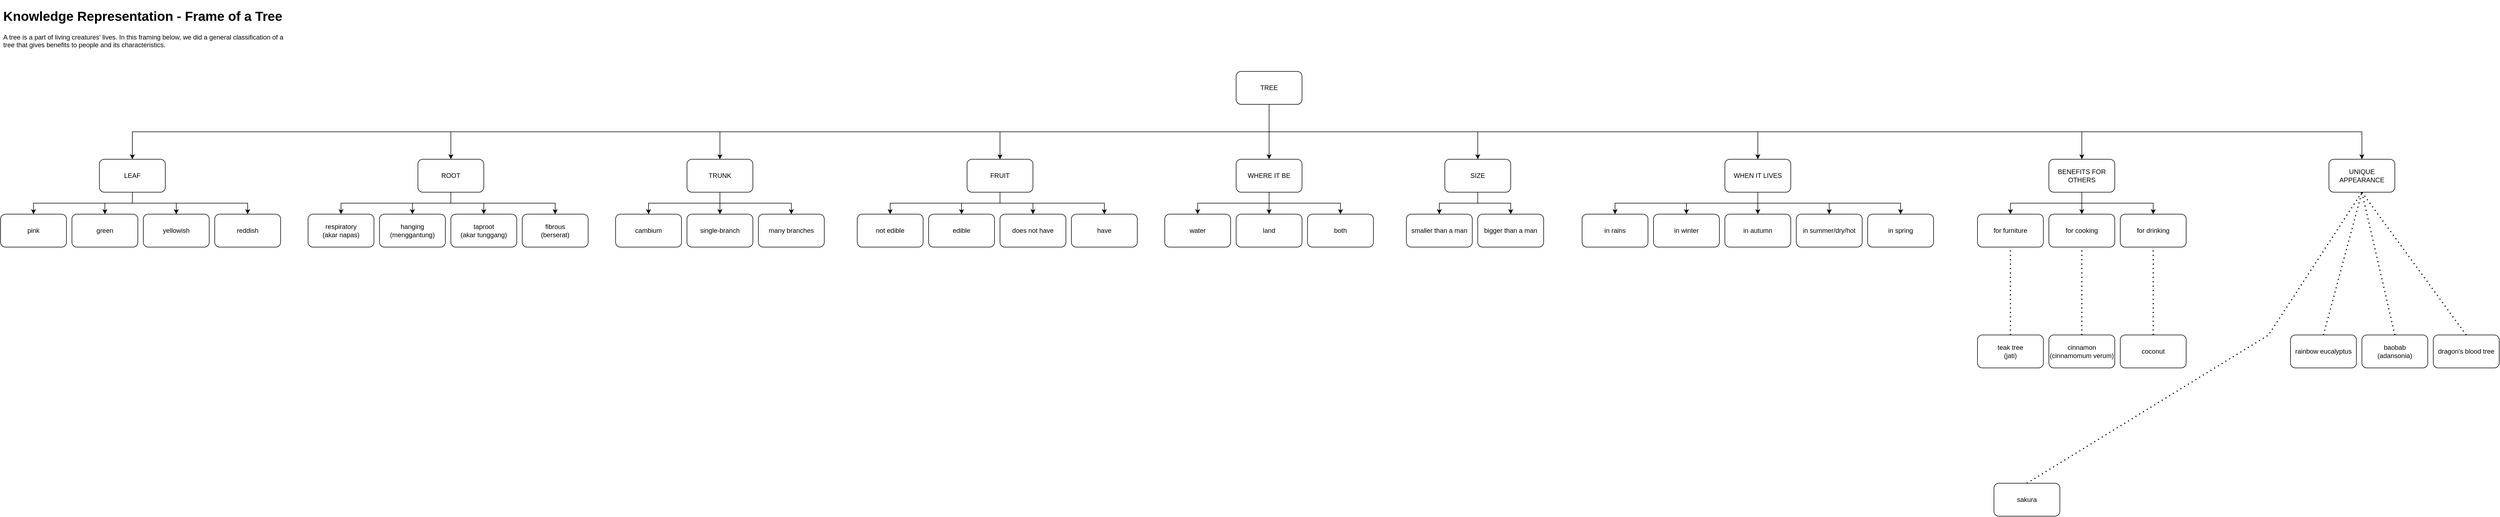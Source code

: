 <mxfile version="22.0.2" type="github">
  <diagram name="Page-1" id="VamGIzNKpwc7s970Tre1">
    <mxGraphModel dx="1493" dy="779" grid="1" gridSize="10" guides="1" tooltips="1" connect="1" arrows="1" fold="1" page="1" pageScale="1" pageWidth="4681" pageHeight="3300" math="0" shadow="0">
      <root>
        <mxCell id="0" />
        <mxCell id="1" parent="0" />
        <mxCell id="7gPwKNryhRfNA0f3-mIV-33" style="edgeStyle=orthogonalEdgeStyle;rounded=0;orthogonalLoop=1;jettySize=auto;html=1;exitX=0.5;exitY=1;exitDx=0;exitDy=0;entryX=0.5;entryY=0;entryDx=0;entryDy=0;" edge="1" parent="1" source="4E5iEo_VykhNrtmiLAlS-1" target="4E5iEo_VykhNrtmiLAlS-13">
          <mxGeometry relative="1" as="geometry" />
        </mxCell>
        <mxCell id="7gPwKNryhRfNA0f3-mIV-34" style="edgeStyle=orthogonalEdgeStyle;rounded=0;orthogonalLoop=1;jettySize=auto;html=1;exitX=0.5;exitY=1;exitDx=0;exitDy=0;entryX=0.5;entryY=0;entryDx=0;entryDy=0;" edge="1" parent="1" source="4E5iEo_VykhNrtmiLAlS-1" target="4E5iEo_VykhNrtmiLAlS-10">
          <mxGeometry relative="1" as="geometry" />
        </mxCell>
        <mxCell id="7gPwKNryhRfNA0f3-mIV-35" style="edgeStyle=orthogonalEdgeStyle;rounded=0;orthogonalLoop=1;jettySize=auto;html=1;exitX=0.5;exitY=1;exitDx=0;exitDy=0;entryX=0.5;entryY=0;entryDx=0;entryDy=0;" edge="1" parent="1" source="4E5iEo_VykhNrtmiLAlS-1" target="4E5iEo_VykhNrtmiLAlS-12">
          <mxGeometry relative="1" as="geometry" />
        </mxCell>
        <mxCell id="7gPwKNryhRfNA0f3-mIV-36" style="edgeStyle=orthogonalEdgeStyle;rounded=0;orthogonalLoop=1;jettySize=auto;html=1;exitX=0.5;exitY=1;exitDx=0;exitDy=0;entryX=0.5;entryY=0;entryDx=0;entryDy=0;" edge="1" parent="1" source="4E5iEo_VykhNrtmiLAlS-1" target="4E5iEo_VykhNrtmiLAlS-26">
          <mxGeometry relative="1" as="geometry" />
        </mxCell>
        <mxCell id="7gPwKNryhRfNA0f3-mIV-37" style="edgeStyle=orthogonalEdgeStyle;rounded=0;orthogonalLoop=1;jettySize=auto;html=1;exitX=0.5;exitY=1;exitDx=0;exitDy=0;entryX=0.5;entryY=0;entryDx=0;entryDy=0;" edge="1" parent="1" source="4E5iEo_VykhNrtmiLAlS-1" target="4E5iEo_VykhNrtmiLAlS-27">
          <mxGeometry relative="1" as="geometry" />
        </mxCell>
        <mxCell id="7gPwKNryhRfNA0f3-mIV-39" style="edgeStyle=orthogonalEdgeStyle;rounded=0;orthogonalLoop=1;jettySize=auto;html=1;exitX=0.5;exitY=1;exitDx=0;exitDy=0;entryX=0.5;entryY=0;entryDx=0;entryDy=0;" edge="1" parent="1" source="4E5iEo_VykhNrtmiLAlS-1" target="4E5iEo_VykhNrtmiLAlS-14">
          <mxGeometry relative="1" as="geometry" />
        </mxCell>
        <mxCell id="7gPwKNryhRfNA0f3-mIV-40" style="edgeStyle=orthogonalEdgeStyle;rounded=0;orthogonalLoop=1;jettySize=auto;html=1;exitX=0.5;exitY=1;exitDx=0;exitDy=0;entryX=0.5;entryY=0;entryDx=0;entryDy=0;" edge="1" parent="1" source="4E5iEo_VykhNrtmiLAlS-1" target="4E5iEo_VykhNrtmiLAlS-11">
          <mxGeometry relative="1" as="geometry" />
        </mxCell>
        <mxCell id="7gPwKNryhRfNA0f3-mIV-41" style="edgeStyle=orthogonalEdgeStyle;rounded=0;orthogonalLoop=1;jettySize=auto;html=1;exitX=0.5;exitY=1;exitDx=0;exitDy=0;entryX=0.5;entryY=0;entryDx=0;entryDy=0;" edge="1" parent="1" source="4E5iEo_VykhNrtmiLAlS-1" target="7gPwKNryhRfNA0f3-mIV-4">
          <mxGeometry relative="1" as="geometry" />
        </mxCell>
        <mxCell id="7gPwKNryhRfNA0f3-mIV-42" style="edgeStyle=orthogonalEdgeStyle;rounded=0;orthogonalLoop=1;jettySize=auto;html=1;exitX=0.5;exitY=1;exitDx=0;exitDy=0;entryX=0.5;entryY=0;entryDx=0;entryDy=0;" edge="1" parent="1" source="4E5iEo_VykhNrtmiLAlS-1" target="7gPwKNryhRfNA0f3-mIV-1">
          <mxGeometry relative="1" as="geometry" />
        </mxCell>
        <mxCell id="4E5iEo_VykhNrtmiLAlS-1" value="TREE" style="rounded=1;whiteSpace=wrap;html=1;" parent="1" vertex="1">
          <mxGeometry x="2290" y="160" width="120" height="60" as="geometry" />
        </mxCell>
        <mxCell id="4E5iEo_VykhNrtmiLAlS-2" value="fibrous&lt;br&gt;(berserat)" style="rounded=1;whiteSpace=wrap;html=1;" parent="1" vertex="1">
          <mxGeometry x="990" y="420" width="120" height="60" as="geometry" />
        </mxCell>
        <mxCell id="4E5iEo_VykhNrtmiLAlS-3" value="have" style="rounded=1;whiteSpace=wrap;html=1;" parent="1" vertex="1">
          <mxGeometry x="1990" y="420" width="120" height="60" as="geometry" />
        </mxCell>
        <mxCell id="4E5iEo_VykhNrtmiLAlS-4" value="respiratory&lt;br&gt;(akar napas)" style="rounded=1;whiteSpace=wrap;html=1;" parent="1" vertex="1">
          <mxGeometry x="600" y="420" width="120" height="60" as="geometry" />
        </mxCell>
        <mxCell id="4E5iEo_VykhNrtmiLAlS-5" value="hanging&lt;br&gt;(menggantung)" style="rounded=1;whiteSpace=wrap;html=1;" parent="1" vertex="1">
          <mxGeometry x="730" y="420" width="120" height="60" as="geometry" />
        </mxCell>
        <mxCell id="4E5iEo_VykhNrtmiLAlS-6" value="taproot&lt;br&gt;(akar tunggang)" style="rounded=1;whiteSpace=wrap;html=1;" parent="1" vertex="1">
          <mxGeometry x="860" y="420" width="120" height="60" as="geometry" />
        </mxCell>
        <mxCell id="4E5iEo_VykhNrtmiLAlS-7" value="does not have" style="rounded=1;whiteSpace=wrap;html=1;" parent="1" vertex="1">
          <mxGeometry x="1860" y="420" width="120" height="60" as="geometry" />
        </mxCell>
        <mxCell id="4E5iEo_VykhNrtmiLAlS-8" value="cambium" style="rounded=1;whiteSpace=wrap;html=1;" parent="1" vertex="1">
          <mxGeometry x="1160" y="420" width="120" height="60" as="geometry" />
        </mxCell>
        <mxCell id="4E5iEo_VykhNrtmiLAlS-9" value="reddish" style="rounded=1;whiteSpace=wrap;html=1;" parent="1" vertex="1">
          <mxGeometry x="430" y="420" width="120" height="60" as="geometry" />
        </mxCell>
        <mxCell id="7gPwKNryhRfNA0f3-mIV-50" style="edgeStyle=orthogonalEdgeStyle;rounded=0;orthogonalLoop=1;jettySize=auto;html=1;exitX=0.5;exitY=1;exitDx=0;exitDy=0;entryX=0.5;entryY=0;entryDx=0;entryDy=0;" edge="1" parent="1" source="4E5iEo_VykhNrtmiLAlS-10" target="4E5iEo_VykhNrtmiLAlS-24">
          <mxGeometry relative="1" as="geometry" />
        </mxCell>
        <mxCell id="7gPwKNryhRfNA0f3-mIV-51" style="edgeStyle=orthogonalEdgeStyle;rounded=0;orthogonalLoop=1;jettySize=auto;html=1;exitX=0.5;exitY=1;exitDx=0;exitDy=0;entryX=0.5;entryY=0;entryDx=0;entryDy=0;" edge="1" parent="1" source="4E5iEo_VykhNrtmiLAlS-10" target="4E5iEo_VykhNrtmiLAlS-18">
          <mxGeometry relative="1" as="geometry" />
        </mxCell>
        <mxCell id="7gPwKNryhRfNA0f3-mIV-52" style="edgeStyle=orthogonalEdgeStyle;rounded=0;orthogonalLoop=1;jettySize=auto;html=1;exitX=0.5;exitY=1;exitDx=0;exitDy=0;entryX=0.5;entryY=0;entryDx=0;entryDy=0;" edge="1" parent="1" source="4E5iEo_VykhNrtmiLAlS-10" target="4E5iEo_VykhNrtmiLAlS-7">
          <mxGeometry relative="1" as="geometry" />
        </mxCell>
        <mxCell id="7gPwKNryhRfNA0f3-mIV-53" style="edgeStyle=orthogonalEdgeStyle;rounded=0;orthogonalLoop=1;jettySize=auto;html=1;exitX=0.5;exitY=1;exitDx=0;exitDy=0;entryX=0.5;entryY=0;entryDx=0;entryDy=0;" edge="1" parent="1" source="4E5iEo_VykhNrtmiLAlS-10" target="4E5iEo_VykhNrtmiLAlS-3">
          <mxGeometry relative="1" as="geometry" />
        </mxCell>
        <mxCell id="4E5iEo_VykhNrtmiLAlS-10" value="FRUIT" style="rounded=1;whiteSpace=wrap;html=1;" parent="1" vertex="1">
          <mxGeometry x="1800" y="320" width="120" height="60" as="geometry" />
        </mxCell>
        <mxCell id="7gPwKNryhRfNA0f3-mIV-29" style="edgeStyle=orthogonalEdgeStyle;rounded=0;orthogonalLoop=1;jettySize=auto;html=1;exitX=0.5;exitY=1;exitDx=0;exitDy=0;entryX=0.5;entryY=0;entryDx=0;entryDy=0;" edge="1" parent="1" source="4E5iEo_VykhNrtmiLAlS-11" target="4E5iEo_VykhNrtmiLAlS-20">
          <mxGeometry relative="1" as="geometry" />
        </mxCell>
        <mxCell id="7gPwKNryhRfNA0f3-mIV-30" style="edgeStyle=orthogonalEdgeStyle;rounded=0;orthogonalLoop=1;jettySize=auto;html=1;exitX=0.5;exitY=1;exitDx=0;exitDy=0;entryX=0.5;entryY=0;entryDx=0;entryDy=0;" edge="1" parent="1" source="4E5iEo_VykhNrtmiLAlS-11" target="4E5iEo_VykhNrtmiLAlS-21">
          <mxGeometry relative="1" as="geometry" />
        </mxCell>
        <mxCell id="7gPwKNryhRfNA0f3-mIV-31" style="edgeStyle=orthogonalEdgeStyle;rounded=0;orthogonalLoop=1;jettySize=auto;html=1;exitX=0.5;exitY=1;exitDx=0;exitDy=0;entryX=0.5;entryY=0;entryDx=0;entryDy=0;" edge="1" parent="1" source="4E5iEo_VykhNrtmiLAlS-11" target="4E5iEo_VykhNrtmiLAlS-19">
          <mxGeometry relative="1" as="geometry" />
        </mxCell>
        <mxCell id="7gPwKNryhRfNA0f3-mIV-32" style="edgeStyle=orthogonalEdgeStyle;rounded=0;orthogonalLoop=1;jettySize=auto;html=1;exitX=0.5;exitY=1;exitDx=0;exitDy=0;entryX=0.5;entryY=0;entryDx=0;entryDy=0;" edge="1" parent="1" source="4E5iEo_VykhNrtmiLAlS-11" target="4E5iEo_VykhNrtmiLAlS-9">
          <mxGeometry relative="1" as="geometry" />
        </mxCell>
        <mxCell id="4E5iEo_VykhNrtmiLAlS-11" value="LEAF" style="rounded=1;whiteSpace=wrap;html=1;" parent="1" vertex="1">
          <mxGeometry x="220" y="320" width="120" height="60" as="geometry" />
        </mxCell>
        <mxCell id="7gPwKNryhRfNA0f3-mIV-47" style="edgeStyle=orthogonalEdgeStyle;rounded=0;orthogonalLoop=1;jettySize=auto;html=1;exitX=0.5;exitY=1;exitDx=0;exitDy=0;entryX=0.5;entryY=0;entryDx=0;entryDy=0;" edge="1" parent="1" source="4E5iEo_VykhNrtmiLAlS-12" target="4E5iEo_VykhNrtmiLAlS-8">
          <mxGeometry relative="1" as="geometry" />
        </mxCell>
        <mxCell id="7gPwKNryhRfNA0f3-mIV-48" style="edgeStyle=orthogonalEdgeStyle;rounded=0;orthogonalLoop=1;jettySize=auto;html=1;exitX=0.5;exitY=1;exitDx=0;exitDy=0;entryX=0.5;entryY=0;entryDx=0;entryDy=0;" edge="1" parent="1" source="4E5iEo_VykhNrtmiLAlS-12" target="4E5iEo_VykhNrtmiLAlS-22">
          <mxGeometry relative="1" as="geometry" />
        </mxCell>
        <mxCell id="7gPwKNryhRfNA0f3-mIV-49" style="edgeStyle=orthogonalEdgeStyle;rounded=0;orthogonalLoop=1;jettySize=auto;html=1;exitX=0.5;exitY=1;exitDx=0;exitDy=0;entryX=0.5;entryY=0;entryDx=0;entryDy=0;" edge="1" parent="1" source="4E5iEo_VykhNrtmiLAlS-12" target="4E5iEo_VykhNrtmiLAlS-28">
          <mxGeometry relative="1" as="geometry" />
        </mxCell>
        <mxCell id="4E5iEo_VykhNrtmiLAlS-12" value="TRUNK" style="rounded=1;whiteSpace=wrap;html=1;" parent="1" vertex="1">
          <mxGeometry x="1290" y="320" width="120" height="60" as="geometry" />
        </mxCell>
        <mxCell id="7gPwKNryhRfNA0f3-mIV-54" style="edgeStyle=orthogonalEdgeStyle;rounded=0;orthogonalLoop=1;jettySize=auto;html=1;exitX=0.5;exitY=1;exitDx=0;exitDy=0;entryX=0.5;entryY=0;entryDx=0;entryDy=0;" edge="1" parent="1" source="4E5iEo_VykhNrtmiLAlS-13" target="4E5iEo_VykhNrtmiLAlS-34">
          <mxGeometry relative="1" as="geometry" />
        </mxCell>
        <mxCell id="7gPwKNryhRfNA0f3-mIV-55" style="edgeStyle=orthogonalEdgeStyle;rounded=0;orthogonalLoop=1;jettySize=auto;html=1;exitX=0.5;exitY=1;exitDx=0;exitDy=0;entryX=0.5;entryY=0;entryDx=0;entryDy=0;" edge="1" parent="1" source="4E5iEo_VykhNrtmiLAlS-13" target="4E5iEo_VykhNrtmiLAlS-15">
          <mxGeometry relative="1" as="geometry" />
        </mxCell>
        <mxCell id="7gPwKNryhRfNA0f3-mIV-56" style="edgeStyle=orthogonalEdgeStyle;rounded=0;orthogonalLoop=1;jettySize=auto;html=1;exitX=0.5;exitY=1;exitDx=0;exitDy=0;entryX=0.5;entryY=0;entryDx=0;entryDy=0;" edge="1" parent="1" source="4E5iEo_VykhNrtmiLAlS-13" target="4E5iEo_VykhNrtmiLAlS-16">
          <mxGeometry relative="1" as="geometry" />
        </mxCell>
        <mxCell id="4E5iEo_VykhNrtmiLAlS-13" value="WHERE IT BE" style="rounded=1;whiteSpace=wrap;html=1;" parent="1" vertex="1">
          <mxGeometry x="2290" y="320" width="120" height="60" as="geometry" />
        </mxCell>
        <mxCell id="7gPwKNryhRfNA0f3-mIV-43" style="edgeStyle=orthogonalEdgeStyle;rounded=0;orthogonalLoop=1;jettySize=auto;html=1;exitX=0.5;exitY=1;exitDx=0;exitDy=0;entryX=0.5;entryY=0;entryDx=0;entryDy=0;" edge="1" parent="1" source="4E5iEo_VykhNrtmiLAlS-14" target="4E5iEo_VykhNrtmiLAlS-5">
          <mxGeometry relative="1" as="geometry" />
        </mxCell>
        <mxCell id="7gPwKNryhRfNA0f3-mIV-44" style="edgeStyle=orthogonalEdgeStyle;rounded=0;orthogonalLoop=1;jettySize=auto;html=1;exitX=0.5;exitY=1;exitDx=0;exitDy=0;entryX=0.5;entryY=0;entryDx=0;entryDy=0;" edge="1" parent="1" source="4E5iEo_VykhNrtmiLAlS-14" target="4E5iEo_VykhNrtmiLAlS-6">
          <mxGeometry relative="1" as="geometry" />
        </mxCell>
        <mxCell id="7gPwKNryhRfNA0f3-mIV-45" style="edgeStyle=orthogonalEdgeStyle;rounded=0;orthogonalLoop=1;jettySize=auto;html=1;exitX=0.5;exitY=1;exitDx=0;exitDy=0;entryX=0.5;entryY=0;entryDx=0;entryDy=0;" edge="1" parent="1" source="4E5iEo_VykhNrtmiLAlS-14" target="4E5iEo_VykhNrtmiLAlS-4">
          <mxGeometry relative="1" as="geometry" />
        </mxCell>
        <mxCell id="7gPwKNryhRfNA0f3-mIV-46" style="edgeStyle=orthogonalEdgeStyle;rounded=0;orthogonalLoop=1;jettySize=auto;html=1;exitX=0.5;exitY=1;exitDx=0;exitDy=0;entryX=0.5;entryY=0;entryDx=0;entryDy=0;" edge="1" parent="1" source="4E5iEo_VykhNrtmiLAlS-14" target="4E5iEo_VykhNrtmiLAlS-2">
          <mxGeometry relative="1" as="geometry" />
        </mxCell>
        <mxCell id="4E5iEo_VykhNrtmiLAlS-14" value="ROOT" style="rounded=1;whiteSpace=wrap;html=1;" parent="1" vertex="1">
          <mxGeometry x="800" y="320" width="120" height="60" as="geometry" />
        </mxCell>
        <mxCell id="4E5iEo_VykhNrtmiLAlS-15" value="land" style="rounded=1;whiteSpace=wrap;html=1;" parent="1" vertex="1">
          <mxGeometry x="2290" y="420" width="120" height="60" as="geometry" />
        </mxCell>
        <mxCell id="4E5iEo_VykhNrtmiLAlS-16" value="both" style="rounded=1;whiteSpace=wrap;html=1;" parent="1" vertex="1">
          <mxGeometry x="2420" y="420" width="120" height="60" as="geometry" />
        </mxCell>
        <mxCell id="4E5iEo_VykhNrtmiLAlS-18" value="edible" style="rounded=1;whiteSpace=wrap;html=1;" parent="1" vertex="1">
          <mxGeometry x="1730" y="420" width="120" height="60" as="geometry" />
        </mxCell>
        <mxCell id="4E5iEo_VykhNrtmiLAlS-19" value="yellowish" style="rounded=1;whiteSpace=wrap;html=1;" parent="1" vertex="1">
          <mxGeometry x="300" y="420" width="120" height="60" as="geometry" />
        </mxCell>
        <mxCell id="4E5iEo_VykhNrtmiLAlS-20" value="pink" style="rounded=1;whiteSpace=wrap;html=1;" parent="1" vertex="1">
          <mxGeometry x="40" y="420" width="120" height="60" as="geometry" />
        </mxCell>
        <mxCell id="4E5iEo_VykhNrtmiLAlS-21" value="green" style="rounded=1;whiteSpace=wrap;html=1;" parent="1" vertex="1">
          <mxGeometry x="170" y="420" width="120" height="60" as="geometry" />
        </mxCell>
        <mxCell id="4E5iEo_VykhNrtmiLAlS-22" value="single-branch" style="rounded=1;whiteSpace=wrap;html=1;" parent="1" vertex="1">
          <mxGeometry x="1290" y="420" width="120" height="60" as="geometry" />
        </mxCell>
        <mxCell id="4E5iEo_VykhNrtmiLAlS-23" value="smaller than a man" style="rounded=1;whiteSpace=wrap;html=1;" parent="1" vertex="1">
          <mxGeometry x="2600" y="420" width="120" height="60" as="geometry" />
        </mxCell>
        <mxCell id="4E5iEo_VykhNrtmiLAlS-24" value="not edible" style="rounded=1;whiteSpace=wrap;html=1;" parent="1" vertex="1">
          <mxGeometry x="1600" y="420" width="120" height="60" as="geometry" />
        </mxCell>
        <mxCell id="4E5iEo_VykhNrtmiLAlS-25" value="bigger than a man" style="rounded=1;whiteSpace=wrap;html=1;" parent="1" vertex="1">
          <mxGeometry x="2730" y="420" width="120" height="60" as="geometry" />
        </mxCell>
        <mxCell id="7gPwKNryhRfNA0f3-mIV-57" style="edgeStyle=orthogonalEdgeStyle;rounded=0;orthogonalLoop=1;jettySize=auto;html=1;exitX=0.5;exitY=1;exitDx=0;exitDy=0;entryX=0.5;entryY=0;entryDx=0;entryDy=0;" edge="1" parent="1" source="4E5iEo_VykhNrtmiLAlS-26" target="4E5iEo_VykhNrtmiLAlS-23">
          <mxGeometry relative="1" as="geometry" />
        </mxCell>
        <mxCell id="7gPwKNryhRfNA0f3-mIV-58" style="edgeStyle=orthogonalEdgeStyle;rounded=0;orthogonalLoop=1;jettySize=auto;html=1;exitX=0.5;exitY=1;exitDx=0;exitDy=0;entryX=0.5;entryY=0;entryDx=0;entryDy=0;" edge="1" parent="1" source="4E5iEo_VykhNrtmiLAlS-26" target="4E5iEo_VykhNrtmiLAlS-25">
          <mxGeometry relative="1" as="geometry" />
        </mxCell>
        <mxCell id="4E5iEo_VykhNrtmiLAlS-26" value="SIZE" style="rounded=1;whiteSpace=wrap;html=1;" parent="1" vertex="1">
          <mxGeometry x="2670" y="320" width="120" height="60" as="geometry" />
        </mxCell>
        <mxCell id="7gPwKNryhRfNA0f3-mIV-59" style="edgeStyle=orthogonalEdgeStyle;rounded=0;orthogonalLoop=1;jettySize=auto;html=1;exitX=0.5;exitY=1;exitDx=0;exitDy=0;entryX=0.5;entryY=0;entryDx=0;entryDy=0;" edge="1" parent="1" source="4E5iEo_VykhNrtmiLAlS-27" target="4E5iEo_VykhNrtmiLAlS-31">
          <mxGeometry relative="1" as="geometry" />
        </mxCell>
        <mxCell id="7gPwKNryhRfNA0f3-mIV-60" style="edgeStyle=orthogonalEdgeStyle;rounded=0;orthogonalLoop=1;jettySize=auto;html=1;exitX=0.5;exitY=1;exitDx=0;exitDy=0;entryX=0.5;entryY=0;entryDx=0;entryDy=0;" edge="1" parent="1" source="4E5iEo_VykhNrtmiLAlS-27" target="4E5iEo_VykhNrtmiLAlS-30">
          <mxGeometry relative="1" as="geometry" />
        </mxCell>
        <mxCell id="7gPwKNryhRfNA0f3-mIV-61" style="edgeStyle=orthogonalEdgeStyle;rounded=0;orthogonalLoop=1;jettySize=auto;html=1;exitX=0.5;exitY=1;exitDx=0;exitDy=0;entryX=0.5;entryY=0;entryDx=0;entryDy=0;" edge="1" parent="1" source="4E5iEo_VykhNrtmiLAlS-27" target="4E5iEo_VykhNrtmiLAlS-29">
          <mxGeometry relative="1" as="geometry" />
        </mxCell>
        <mxCell id="7gPwKNryhRfNA0f3-mIV-62" style="edgeStyle=orthogonalEdgeStyle;rounded=0;orthogonalLoop=1;jettySize=auto;html=1;exitX=0.5;exitY=1;exitDx=0;exitDy=0;entryX=0.5;entryY=0;entryDx=0;entryDy=0;" edge="1" parent="1" source="4E5iEo_VykhNrtmiLAlS-27" target="4E5iEo_VykhNrtmiLAlS-32">
          <mxGeometry relative="1" as="geometry" />
        </mxCell>
        <mxCell id="7gPwKNryhRfNA0f3-mIV-63" style="edgeStyle=orthogonalEdgeStyle;rounded=0;orthogonalLoop=1;jettySize=auto;html=1;exitX=0.5;exitY=1;exitDx=0;exitDy=0;entryX=0.5;entryY=0;entryDx=0;entryDy=0;" edge="1" parent="1" source="4E5iEo_VykhNrtmiLAlS-27" target="4E5iEo_VykhNrtmiLAlS-33">
          <mxGeometry relative="1" as="geometry" />
        </mxCell>
        <mxCell id="4E5iEo_VykhNrtmiLAlS-27" value="WHEN IT LIVES" style="rounded=1;whiteSpace=wrap;html=1;" parent="1" vertex="1">
          <mxGeometry x="3180" y="320" width="120" height="60" as="geometry" />
        </mxCell>
        <mxCell id="4E5iEo_VykhNrtmiLAlS-28" value="many branches" style="rounded=1;whiteSpace=wrap;html=1;" parent="1" vertex="1">
          <mxGeometry x="1420" y="420" width="120" height="60" as="geometry" />
        </mxCell>
        <mxCell id="4E5iEo_VykhNrtmiLAlS-29" value="in rains" style="rounded=1;whiteSpace=wrap;html=1;" parent="1" vertex="1">
          <mxGeometry x="2920" y="420" width="120" height="60" as="geometry" />
        </mxCell>
        <mxCell id="4E5iEo_VykhNrtmiLAlS-30" value="in winter" style="rounded=1;whiteSpace=wrap;html=1;" parent="1" vertex="1">
          <mxGeometry x="3050" y="420" width="120" height="60" as="geometry" />
        </mxCell>
        <mxCell id="4E5iEo_VykhNrtmiLAlS-31" value="in autumn" style="rounded=1;whiteSpace=wrap;html=1;" parent="1" vertex="1">
          <mxGeometry x="3180" y="420" width="120" height="60" as="geometry" />
        </mxCell>
        <mxCell id="4E5iEo_VykhNrtmiLAlS-32" value="in summer/dry/hot" style="rounded=1;whiteSpace=wrap;html=1;" parent="1" vertex="1">
          <mxGeometry x="3310" y="420" width="120" height="60" as="geometry" />
        </mxCell>
        <mxCell id="4E5iEo_VykhNrtmiLAlS-33" value="in spring" style="rounded=1;whiteSpace=wrap;html=1;" parent="1" vertex="1">
          <mxGeometry x="3440" y="420" width="120" height="60" as="geometry" />
        </mxCell>
        <mxCell id="4E5iEo_VykhNrtmiLAlS-34" value="water" style="rounded=1;whiteSpace=wrap;html=1;" parent="1" vertex="1">
          <mxGeometry x="2160" y="420" width="120" height="60" as="geometry" />
        </mxCell>
        <mxCell id="7gPwKNryhRfNA0f3-mIV-1" value="UNIQUE APPEARANCE" style="rounded=1;whiteSpace=wrap;html=1;" vertex="1" parent="1">
          <mxGeometry x="4280" y="320" width="120" height="60" as="geometry" />
        </mxCell>
        <mxCell id="7gPwKNryhRfNA0f3-mIV-2" value="for cooking" style="rounded=1;whiteSpace=wrap;html=1;" vertex="1" parent="1">
          <mxGeometry x="3770" y="420" width="120" height="60" as="geometry" />
        </mxCell>
        <mxCell id="7gPwKNryhRfNA0f3-mIV-3" value="for drinking" style="rounded=1;whiteSpace=wrap;html=1;" vertex="1" parent="1">
          <mxGeometry x="3900" y="420" width="120" height="60" as="geometry" />
        </mxCell>
        <mxCell id="7gPwKNryhRfNA0f3-mIV-64" style="edgeStyle=orthogonalEdgeStyle;rounded=0;orthogonalLoop=1;jettySize=auto;html=1;exitX=0.5;exitY=1;exitDx=0;exitDy=0;entryX=0.5;entryY=0;entryDx=0;entryDy=0;" edge="1" parent="1" source="7gPwKNryhRfNA0f3-mIV-4" target="7gPwKNryhRfNA0f3-mIV-2">
          <mxGeometry relative="1" as="geometry" />
        </mxCell>
        <mxCell id="7gPwKNryhRfNA0f3-mIV-65" style="edgeStyle=orthogonalEdgeStyle;rounded=0;orthogonalLoop=1;jettySize=auto;html=1;exitX=0.5;exitY=1;exitDx=0;exitDy=0;entryX=0.5;entryY=0;entryDx=0;entryDy=0;" edge="1" parent="1" source="7gPwKNryhRfNA0f3-mIV-4" target="7gPwKNryhRfNA0f3-mIV-16">
          <mxGeometry relative="1" as="geometry" />
        </mxCell>
        <mxCell id="7gPwKNryhRfNA0f3-mIV-66" style="edgeStyle=orthogonalEdgeStyle;rounded=0;orthogonalLoop=1;jettySize=auto;html=1;exitX=0.5;exitY=1;exitDx=0;exitDy=0;entryX=0.5;entryY=0;entryDx=0;entryDy=0;" edge="1" parent="1" source="7gPwKNryhRfNA0f3-mIV-4" target="7gPwKNryhRfNA0f3-mIV-3">
          <mxGeometry relative="1" as="geometry" />
        </mxCell>
        <mxCell id="7gPwKNryhRfNA0f3-mIV-4" value="BENEFITS FOR OTHERS" style="rounded=1;whiteSpace=wrap;html=1;" vertex="1" parent="1">
          <mxGeometry x="3770" y="320" width="120" height="60" as="geometry" />
        </mxCell>
        <mxCell id="7gPwKNryhRfNA0f3-mIV-6" value="dragon&#39;s blood tree" style="rounded=1;whiteSpace=wrap;html=1;" vertex="1" parent="1">
          <mxGeometry x="4470" y="640" width="120" height="60" as="geometry" />
        </mxCell>
        <mxCell id="7gPwKNryhRfNA0f3-mIV-8" value="baobab&lt;br&gt;(adansonia)" style="rounded=1;whiteSpace=wrap;html=1;" vertex="1" parent="1">
          <mxGeometry x="4340" y="640" width="120" height="60" as="geometry" />
        </mxCell>
        <mxCell id="7gPwKNryhRfNA0f3-mIV-9" value="rainbow eucalyptus" style="rounded=1;whiteSpace=wrap;html=1;" vertex="1" parent="1">
          <mxGeometry x="4210" y="640" width="120" height="60" as="geometry" />
        </mxCell>
        <mxCell id="7gPwKNryhRfNA0f3-mIV-12" value="sakura" style="rounded=1;whiteSpace=wrap;html=1;" vertex="1" parent="1">
          <mxGeometry x="3670" y="910" width="120" height="60" as="geometry" />
        </mxCell>
        <mxCell id="7gPwKNryhRfNA0f3-mIV-16" value="for furniture" style="rounded=1;whiteSpace=wrap;html=1;" vertex="1" parent="1">
          <mxGeometry x="3640" y="420" width="120" height="60" as="geometry" />
        </mxCell>
        <mxCell id="7gPwKNryhRfNA0f3-mIV-19" value="&lt;h1&gt;Knowledge Representation - Frame of a Tree&lt;/h1&gt;&lt;p&gt;A tree is a part of living creatures&#39; lives. In this framing below, we did a general classification of a tree that gives benefits to people and its characteristics.&lt;/p&gt;" style="text;html=1;strokeColor=none;fillColor=none;spacing=5;spacingTop=-20;whiteSpace=wrap;overflow=hidden;rounded=0;" vertex="1" parent="1">
          <mxGeometry x="40" y="40" width="520" height="120" as="geometry" />
        </mxCell>
        <mxCell id="7gPwKNryhRfNA0f3-mIV-73" value="" style="endArrow=none;dashed=1;html=1;dashPattern=1 3;strokeWidth=2;rounded=0;exitX=0.5;exitY=0;exitDx=0;exitDy=0;entryX=0.5;entryY=1;entryDx=0;entryDy=0;" edge="1" parent="1" source="7gPwKNryhRfNA0f3-mIV-12" target="7gPwKNryhRfNA0f3-mIV-1">
          <mxGeometry width="50" height="50" relative="1" as="geometry">
            <mxPoint x="3910" y="650" as="sourcePoint" />
            <mxPoint x="3960" y="600" as="targetPoint" />
            <Array as="points">
              <mxPoint x="4170" y="640" />
            </Array>
          </mxGeometry>
        </mxCell>
        <mxCell id="7gPwKNryhRfNA0f3-mIV-75" value="" style="endArrow=none;dashed=1;html=1;dashPattern=1 3;strokeWidth=2;rounded=0;exitX=0.5;exitY=0;exitDx=0;exitDy=0;entryX=0.5;entryY=1;entryDx=0;entryDy=0;" edge="1" parent="1" source="7gPwKNryhRfNA0f3-mIV-9" target="7gPwKNryhRfNA0f3-mIV-1">
          <mxGeometry width="50" height="50" relative="1" as="geometry">
            <mxPoint x="4150" y="650" as="sourcePoint" />
            <mxPoint x="4390" y="450" as="targetPoint" />
          </mxGeometry>
        </mxCell>
        <mxCell id="7gPwKNryhRfNA0f3-mIV-76" value="" style="endArrow=none;dashed=1;html=1;dashPattern=1 3;strokeWidth=2;rounded=0;exitX=0.5;exitY=0;exitDx=0;exitDy=0;entryX=0.5;entryY=1;entryDx=0;entryDy=0;" edge="1" parent="1" source="7gPwKNryhRfNA0f3-mIV-8" target="7gPwKNryhRfNA0f3-mIV-1">
          <mxGeometry width="50" height="50" relative="1" as="geometry">
            <mxPoint x="4160" y="660" as="sourcePoint" />
            <mxPoint x="4360" y="400" as="targetPoint" />
          </mxGeometry>
        </mxCell>
        <mxCell id="7gPwKNryhRfNA0f3-mIV-77" value="" style="endArrow=none;dashed=1;html=1;dashPattern=1 3;strokeWidth=2;rounded=0;exitX=0.5;exitY=0;exitDx=0;exitDy=0;entryX=0.5;entryY=1;entryDx=0;entryDy=0;" edge="1" parent="1" source="7gPwKNryhRfNA0f3-mIV-6" target="7gPwKNryhRfNA0f3-mIV-1">
          <mxGeometry width="50" height="50" relative="1" as="geometry">
            <mxPoint x="4170" y="670" as="sourcePoint" />
            <mxPoint x="4370" y="410" as="targetPoint" />
          </mxGeometry>
        </mxCell>
        <mxCell id="7gPwKNryhRfNA0f3-mIV-78" value="teak tree&lt;br&gt;(jati)" style="rounded=1;whiteSpace=wrap;html=1;" vertex="1" parent="1">
          <mxGeometry x="3640" y="640" width="120" height="60" as="geometry" />
        </mxCell>
        <mxCell id="7gPwKNryhRfNA0f3-mIV-79" value="" style="endArrow=none;dashed=1;html=1;dashPattern=1 3;strokeWidth=2;rounded=0;exitX=0.5;exitY=0;exitDx=0;exitDy=0;entryX=0.5;entryY=1;entryDx=0;entryDy=0;" edge="1" parent="1" source="7gPwKNryhRfNA0f3-mIV-78" target="7gPwKNryhRfNA0f3-mIV-16">
          <mxGeometry width="50" height="50" relative="1" as="geometry">
            <mxPoint x="3910" y="680" as="sourcePoint" />
            <mxPoint x="3960" y="630" as="targetPoint" />
          </mxGeometry>
        </mxCell>
        <mxCell id="7gPwKNryhRfNA0f3-mIV-80" value="coconut" style="rounded=1;whiteSpace=wrap;html=1;" vertex="1" parent="1">
          <mxGeometry x="3900" y="640" width="120" height="60" as="geometry" />
        </mxCell>
        <mxCell id="7gPwKNryhRfNA0f3-mIV-81" value="" style="endArrow=none;dashed=1;html=1;dashPattern=1 3;strokeWidth=2;rounded=0;exitX=0.5;exitY=0;exitDx=0;exitDy=0;entryX=0.5;entryY=1;entryDx=0;entryDy=0;" edge="1" parent="1" source="7gPwKNryhRfNA0f3-mIV-80" target="7gPwKNryhRfNA0f3-mIV-3">
          <mxGeometry width="50" height="50" relative="1" as="geometry">
            <mxPoint x="3710" y="650" as="sourcePoint" />
            <mxPoint x="3710" y="490" as="targetPoint" />
          </mxGeometry>
        </mxCell>
        <mxCell id="7gPwKNryhRfNA0f3-mIV-82" value="cinnamon&lt;br&gt;(cinnamomum verum)" style="rounded=1;whiteSpace=wrap;html=1;" vertex="1" parent="1">
          <mxGeometry x="3770" y="640" width="120" height="60" as="geometry" />
        </mxCell>
        <mxCell id="7gPwKNryhRfNA0f3-mIV-83" value="" style="endArrow=none;dashed=1;html=1;dashPattern=1 3;strokeWidth=2;rounded=0;exitX=0.5;exitY=0;exitDx=0;exitDy=0;entryX=0.5;entryY=1;entryDx=0;entryDy=0;" edge="1" parent="1" source="7gPwKNryhRfNA0f3-mIV-82" target="7gPwKNryhRfNA0f3-mIV-2">
          <mxGeometry width="50" height="50" relative="1" as="geometry">
            <mxPoint x="3710" y="650" as="sourcePoint" />
            <mxPoint x="3710" y="490" as="targetPoint" />
          </mxGeometry>
        </mxCell>
      </root>
    </mxGraphModel>
  </diagram>
</mxfile>

